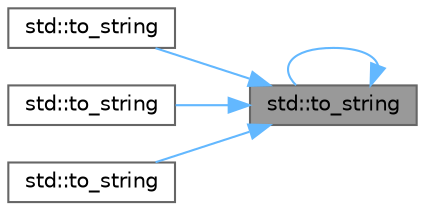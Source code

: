 digraph "std::to_string"
{
 // LATEX_PDF_SIZE
  bgcolor="transparent";
  edge [fontname=Helvetica,fontsize=10,labelfontname=Helvetica,labelfontsize=10];
  node [fontname=Helvetica,fontsize=10,shape=box,height=0.2,width=0.4];
  rankdir="RL";
  Node1 [id="Node000001",label="std::to_string",height=0.2,width=0.4,color="gray40", fillcolor="grey60", style="filled", fontcolor="black",tooltip="EBootModeを文字列に変換する"];
  Node1 -> Node1 [id="edge1_Node000001_Node000001",dir="back",color="steelblue1",style="solid",tooltip=" "];
  Node1 -> Node2 [id="edge2_Node000001_Node000002",dir="back",color="steelblue1",style="solid",tooltip=" "];
  Node2 [id="Node000002",label="std::to_string",height=0.2,width=0.4,color="grey40", fillcolor="white", style="filled",URL="$discrete__leg__pos_8h.html#a221b9d1276d4b61b672d5d369bf715e1",tooltip="DiscreteLegPosを文字列に変換する   enumを文字列に変換するため，std::to_string()をオーバーロードする．   DiscreteLegPosの値が増えたらここも増やす必要..."];
  Node1 -> Node3 [id="edge3_Node000001_Node000003",dir="back",color="steelblue1",style="solid",tooltip=" "];
  Node3 [id="Node000003",label="std::to_string",height=0.2,width=0.4,color="grey40", fillcolor="white", style="filled",URL="$simulation__result__recorder_8h.html#a9694c2addd1b4add885a36e0a55eddd6",tooltip="ESimulationResult型を文字列に変換する関数"];
  Node1 -> Node4 [id="edge4_Node000001_Node000004",dir="back",color="steelblue1",style="solid",tooltip=" "];
  Node4 [id="Node000004",label="std::to_string",height=0.2,width=0.4,color="grey40", fillcolor="white", style="filled",URL="$output__detail_8h.html#a51f349f06347d5d50a819964e86ff504",tooltip="EOutputPriorityを文字列に変換する"];
}
